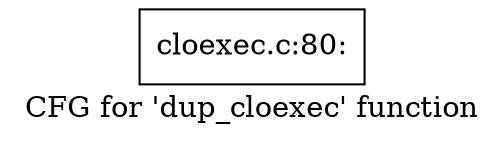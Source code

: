 digraph "CFG for 'dup_cloexec' function" {
	label="CFG for 'dup_cloexec' function";

	Node0xd377290 [shape=record,label="{cloexec.c:80:}"];
}
